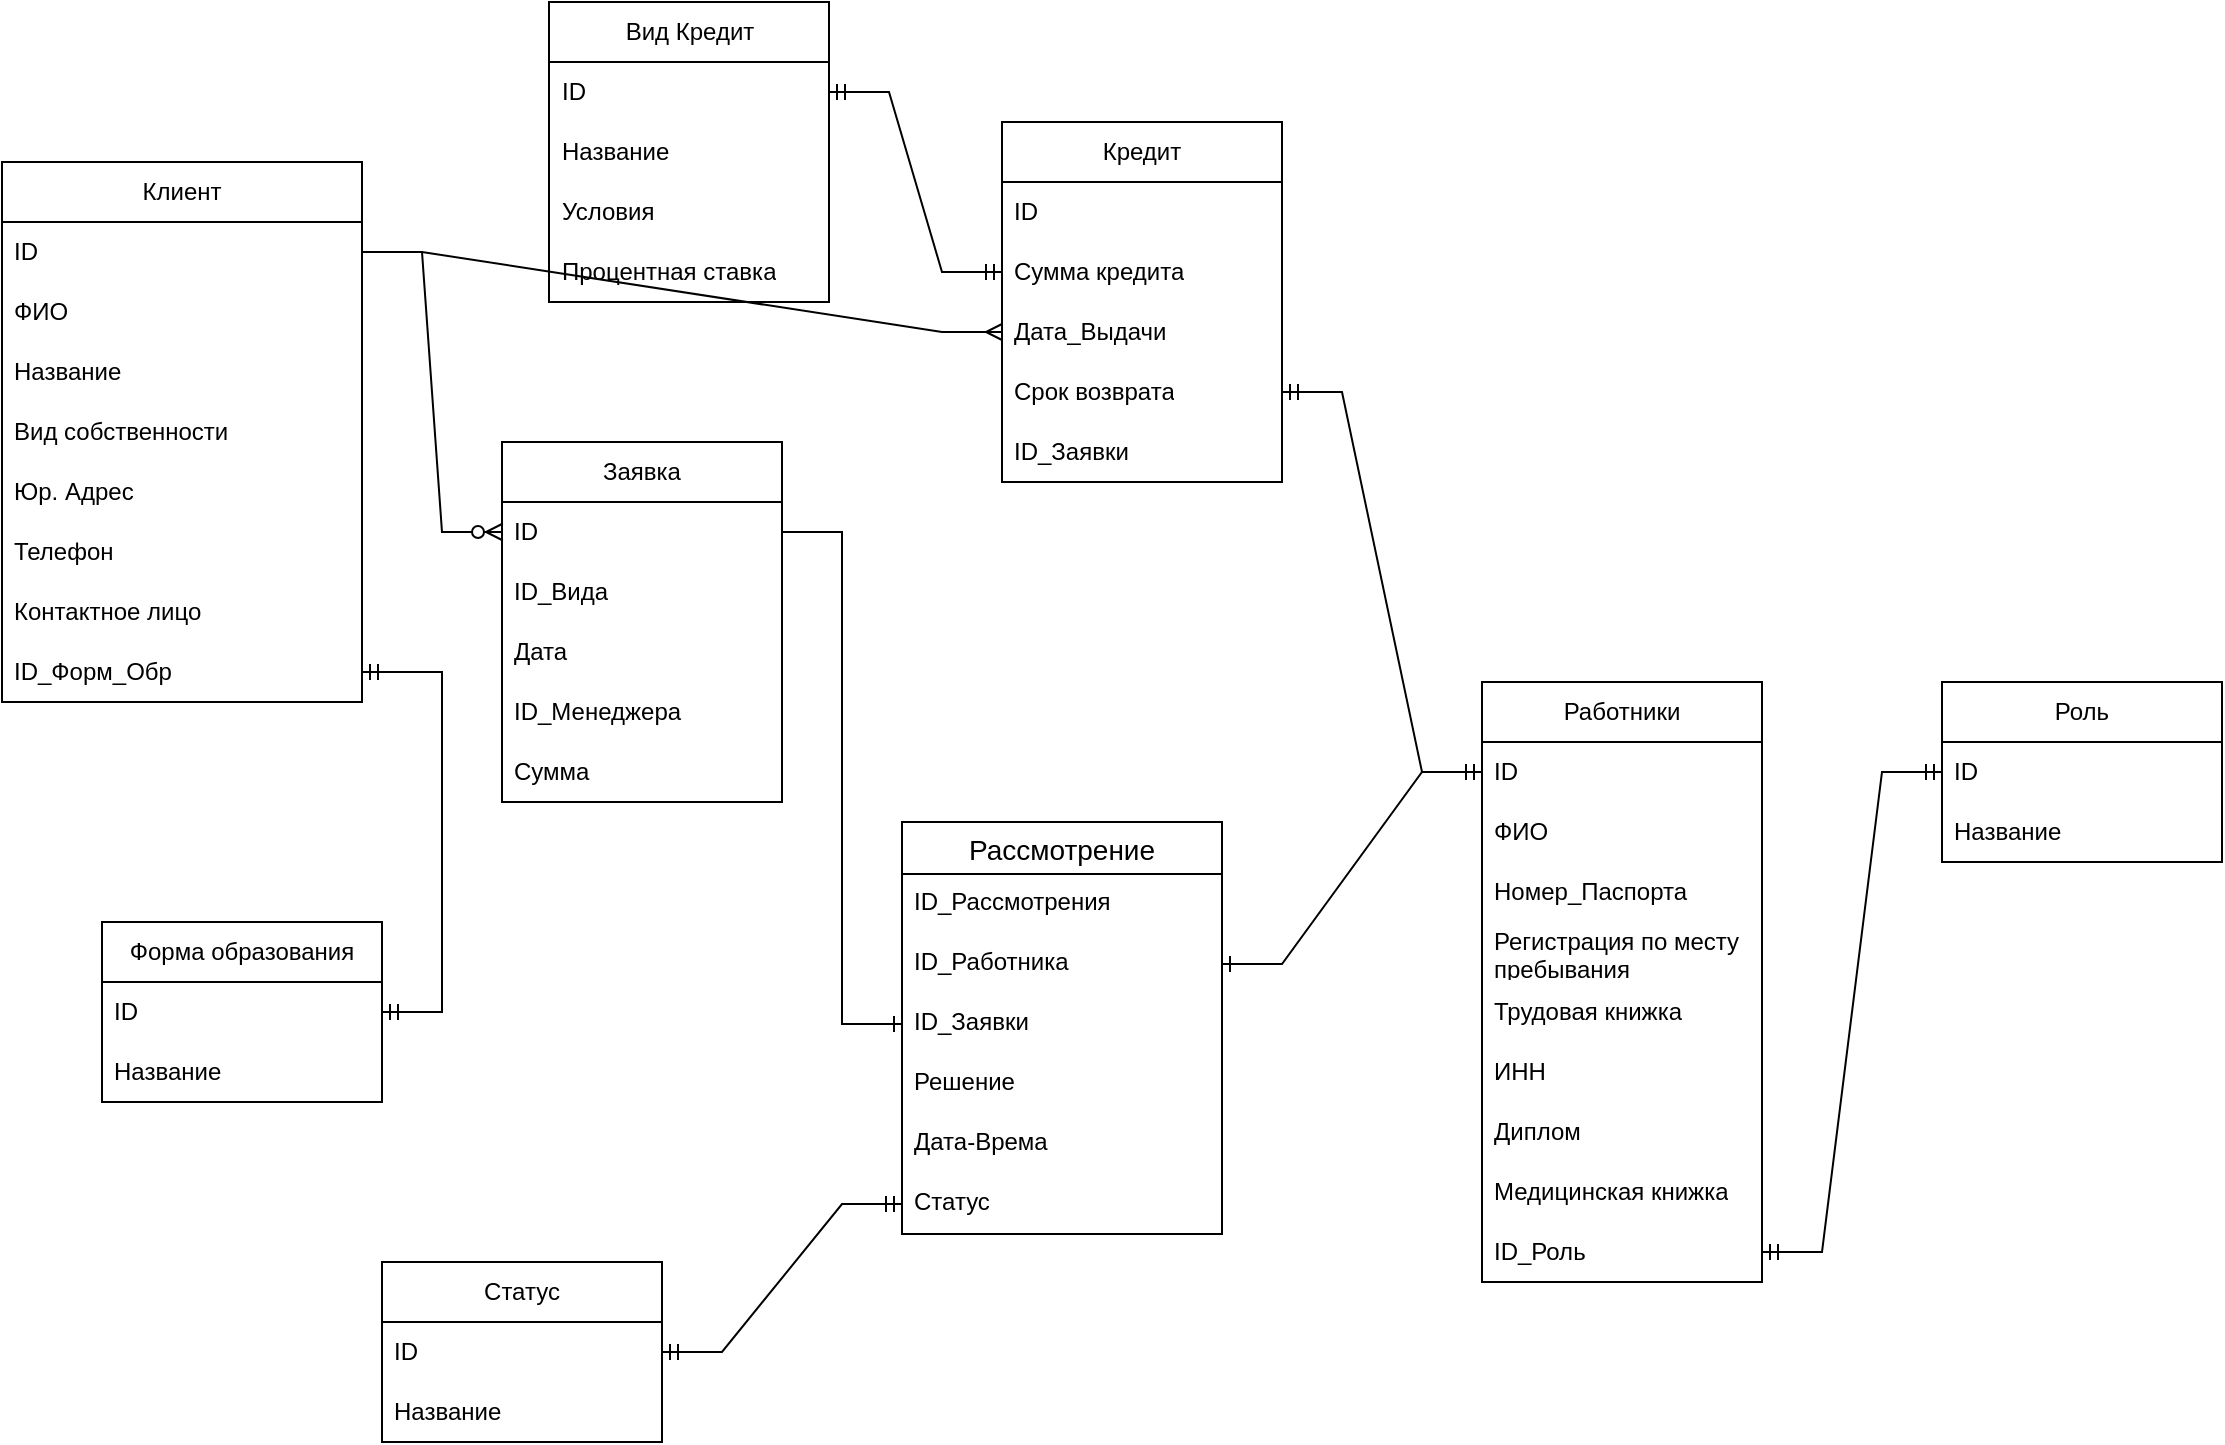 <mxfile version="21.0.7" type="device"><diagram name="Страница 1" id="rEKYT_h9-InaHs8J2oHr"><mxGraphModel dx="1633" dy="807" grid="1" gridSize="10" guides="1" tooltips="1" connect="1" arrows="1" fold="1" page="1" pageScale="1" pageWidth="827" pageHeight="1169" math="0" shadow="0"><root><mxCell id="0"/><mxCell id="1" parent="0"/><mxCell id="pKJiIYl7thrqAKzJzSIM-1" value="Клиент" style="swimlane;fontStyle=0;childLayout=stackLayout;horizontal=1;startSize=30;horizontalStack=0;resizeParent=1;resizeParentMax=0;resizeLast=0;collapsible=1;marginBottom=0;whiteSpace=wrap;html=1;" parent="1" vertex="1"><mxGeometry x="70" y="80" width="180" height="270" as="geometry"/></mxCell><mxCell id="pKJiIYl7thrqAKzJzSIM-2" value="ID" style="text;strokeColor=none;fillColor=none;align=left;verticalAlign=middle;spacingLeft=4;spacingRight=4;overflow=hidden;points=[[0,0.5],[1,0.5]];portConstraint=eastwest;rotatable=0;whiteSpace=wrap;html=1;" parent="pKJiIYl7thrqAKzJzSIM-1" vertex="1"><mxGeometry y="30" width="180" height="30" as="geometry"/></mxCell><mxCell id="pKJiIYl7thrqAKzJzSIM-3" value="ФИО&lt;span style=&quot;white-space: pre;&quot;&gt;&#9;&lt;/span&gt;" style="text;strokeColor=none;fillColor=none;align=left;verticalAlign=middle;spacingLeft=4;spacingRight=4;overflow=hidden;points=[[0,0.5],[1,0.5]];portConstraint=eastwest;rotatable=0;whiteSpace=wrap;html=1;" parent="pKJiIYl7thrqAKzJzSIM-1" vertex="1"><mxGeometry y="60" width="180" height="30" as="geometry"/></mxCell><mxCell id="pKJiIYl7thrqAKzJzSIM-4" value="Название" style="text;strokeColor=none;fillColor=none;align=left;verticalAlign=middle;spacingLeft=4;spacingRight=4;overflow=hidden;points=[[0,0.5],[1,0.5]];portConstraint=eastwest;rotatable=0;whiteSpace=wrap;html=1;" parent="pKJiIYl7thrqAKzJzSIM-1" vertex="1"><mxGeometry y="90" width="180" height="30" as="geometry"/></mxCell><mxCell id="pKJiIYl7thrqAKzJzSIM-5" value="Вид собственности" style="text;strokeColor=none;fillColor=none;align=left;verticalAlign=middle;spacingLeft=4;spacingRight=4;overflow=hidden;points=[[0,0.5],[1,0.5]];portConstraint=eastwest;rotatable=0;whiteSpace=wrap;html=1;" parent="pKJiIYl7thrqAKzJzSIM-1" vertex="1"><mxGeometry y="120" width="180" height="30" as="geometry"/></mxCell><mxCell id="pKJiIYl7thrqAKzJzSIM-6" value="Юр. Адрес" style="text;strokeColor=none;fillColor=none;align=left;verticalAlign=middle;spacingLeft=4;spacingRight=4;overflow=hidden;points=[[0,0.5],[1,0.5]];portConstraint=eastwest;rotatable=0;whiteSpace=wrap;html=1;" parent="pKJiIYl7thrqAKzJzSIM-1" vertex="1"><mxGeometry y="150" width="180" height="30" as="geometry"/></mxCell><mxCell id="pKJiIYl7thrqAKzJzSIM-7" value="Телефон" style="text;strokeColor=none;fillColor=none;align=left;verticalAlign=middle;spacingLeft=4;spacingRight=4;overflow=hidden;points=[[0,0.5],[1,0.5]];portConstraint=eastwest;rotatable=0;whiteSpace=wrap;html=1;" parent="pKJiIYl7thrqAKzJzSIM-1" vertex="1"><mxGeometry y="180" width="180" height="30" as="geometry"/></mxCell><mxCell id="pKJiIYl7thrqAKzJzSIM-8" value="Контактное лицо" style="text;strokeColor=none;fillColor=none;align=left;verticalAlign=middle;spacingLeft=4;spacingRight=4;overflow=hidden;points=[[0,0.5],[1,0.5]];portConstraint=eastwest;rotatable=0;whiteSpace=wrap;html=1;" parent="pKJiIYl7thrqAKzJzSIM-1" vertex="1"><mxGeometry y="210" width="180" height="30" as="geometry"/></mxCell><mxCell id="E73MDuhmEdLLGCTvt32D-2" value="ID_Форм_Обр" style="text;strokeColor=none;fillColor=none;align=left;verticalAlign=middle;spacingLeft=4;spacingRight=4;overflow=hidden;points=[[0,0.5],[1,0.5]];portConstraint=eastwest;rotatable=0;whiteSpace=wrap;html=1;" parent="pKJiIYl7thrqAKzJzSIM-1" vertex="1"><mxGeometry y="240" width="180" height="30" as="geometry"/></mxCell><mxCell id="pKJiIYl7thrqAKzJzSIM-9" value="Вид Кредит" style="swimlane;fontStyle=0;childLayout=stackLayout;horizontal=1;startSize=30;horizontalStack=0;resizeParent=1;resizeParentMax=0;resizeLast=0;collapsible=1;marginBottom=0;whiteSpace=wrap;html=1;" parent="1" vertex="1"><mxGeometry x="343.5" width="140" height="150" as="geometry"/></mxCell><mxCell id="pKJiIYl7thrqAKzJzSIM-10" value="ID" style="text;strokeColor=none;fillColor=none;align=left;verticalAlign=middle;spacingLeft=4;spacingRight=4;overflow=hidden;points=[[0,0.5],[1,0.5]];portConstraint=eastwest;rotatable=0;whiteSpace=wrap;html=1;" parent="pKJiIYl7thrqAKzJzSIM-9" vertex="1"><mxGeometry y="30" width="140" height="30" as="geometry"/></mxCell><mxCell id="pKJiIYl7thrqAKzJzSIM-11" value="Название" style="text;strokeColor=none;fillColor=none;align=left;verticalAlign=middle;spacingLeft=4;spacingRight=4;overflow=hidden;points=[[0,0.5],[1,0.5]];portConstraint=eastwest;rotatable=0;whiteSpace=wrap;html=1;" parent="pKJiIYl7thrqAKzJzSIM-9" vertex="1"><mxGeometry y="60" width="140" height="30" as="geometry"/></mxCell><mxCell id="pKJiIYl7thrqAKzJzSIM-12" value="Условия" style="text;strokeColor=none;fillColor=none;align=left;verticalAlign=middle;spacingLeft=4;spacingRight=4;overflow=hidden;points=[[0,0.5],[1,0.5]];portConstraint=eastwest;rotatable=0;whiteSpace=wrap;html=1;" parent="pKJiIYl7thrqAKzJzSIM-9" vertex="1"><mxGeometry y="90" width="140" height="30" as="geometry"/></mxCell><mxCell id="pKJiIYl7thrqAKzJzSIM-13" value="Процентная ставка" style="text;strokeColor=none;fillColor=none;align=left;verticalAlign=middle;spacingLeft=4;spacingRight=4;overflow=hidden;points=[[0,0.5],[1,0.5]];portConstraint=eastwest;rotatable=0;whiteSpace=wrap;html=1;" parent="pKJiIYl7thrqAKzJzSIM-9" vertex="1"><mxGeometry y="120" width="140" height="30" as="geometry"/></mxCell><mxCell id="pKJiIYl7thrqAKzJzSIM-16" value="Кредит" style="swimlane;fontStyle=0;childLayout=stackLayout;horizontal=1;startSize=30;horizontalStack=0;resizeParent=1;resizeParentMax=0;resizeLast=0;collapsible=1;marginBottom=0;whiteSpace=wrap;html=1;" parent="1" vertex="1"><mxGeometry x="570" y="60" width="140" height="180" as="geometry"/></mxCell><mxCell id="pKJiIYl7thrqAKzJzSIM-17" value="ID" style="text;strokeColor=none;fillColor=none;align=left;verticalAlign=middle;spacingLeft=4;spacingRight=4;overflow=hidden;points=[[0,0.5],[1,0.5]];portConstraint=eastwest;rotatable=0;whiteSpace=wrap;html=1;" parent="pKJiIYl7thrqAKzJzSIM-16" vertex="1"><mxGeometry y="30" width="140" height="30" as="geometry"/></mxCell><mxCell id="pKJiIYl7thrqAKzJzSIM-19" value="Сумма кредита" style="text;strokeColor=none;fillColor=none;align=left;verticalAlign=middle;spacingLeft=4;spacingRight=4;overflow=hidden;points=[[0,0.5],[1,0.5]];portConstraint=eastwest;rotatable=0;whiteSpace=wrap;html=1;" parent="pKJiIYl7thrqAKzJzSIM-16" vertex="1"><mxGeometry y="60" width="140" height="30" as="geometry"/></mxCell><mxCell id="pKJiIYl7thrqAKzJzSIM-21" value="Дата_Выдачи" style="text;strokeColor=none;fillColor=none;align=left;verticalAlign=middle;spacingLeft=4;spacingRight=4;overflow=hidden;points=[[0,0.5],[1,0.5]];portConstraint=eastwest;rotatable=0;whiteSpace=wrap;html=1;" parent="pKJiIYl7thrqAKzJzSIM-16" vertex="1"><mxGeometry y="90" width="140" height="30" as="geometry"/></mxCell><mxCell id="pKJiIYl7thrqAKzJzSIM-14" value="Срок возврата" style="text;strokeColor=none;fillColor=none;align=left;verticalAlign=middle;spacingLeft=4;spacingRight=4;overflow=hidden;points=[[0,0.5],[1,0.5]];portConstraint=eastwest;rotatable=0;whiteSpace=wrap;html=1;" parent="pKJiIYl7thrqAKzJzSIM-16" vertex="1"><mxGeometry y="120" width="140" height="30" as="geometry"/></mxCell><mxCell id="E73MDuhmEdLLGCTvt32D-1" value="ID_Заявки" style="text;strokeColor=none;fillColor=none;align=left;verticalAlign=middle;spacingLeft=4;spacingRight=4;overflow=hidden;points=[[0,0.5],[1,0.5]];portConstraint=eastwest;rotatable=0;whiteSpace=wrap;html=1;" parent="pKJiIYl7thrqAKzJzSIM-16" vertex="1"><mxGeometry y="150" width="140" height="30" as="geometry"/></mxCell><mxCell id="pKJiIYl7thrqAKzJzSIM-22" value="Заявка" style="swimlane;fontStyle=0;childLayout=stackLayout;horizontal=1;startSize=30;horizontalStack=0;resizeParent=1;resizeParentMax=0;resizeLast=0;collapsible=1;marginBottom=0;whiteSpace=wrap;html=1;" parent="1" vertex="1"><mxGeometry x="320" y="220" width="140" height="180" as="geometry"/></mxCell><mxCell id="pKJiIYl7thrqAKzJzSIM-23" value="ID" style="text;strokeColor=none;fillColor=none;align=left;verticalAlign=middle;spacingLeft=4;spacingRight=4;overflow=hidden;points=[[0,0.5],[1,0.5]];portConstraint=eastwest;rotatable=0;whiteSpace=wrap;html=1;" parent="pKJiIYl7thrqAKzJzSIM-22" vertex="1"><mxGeometry y="30" width="140" height="30" as="geometry"/></mxCell><mxCell id="E73MDuhmEdLLGCTvt32D-6" value="ID_Вида" style="text;strokeColor=none;fillColor=none;align=left;verticalAlign=middle;spacingLeft=4;spacingRight=4;overflow=hidden;points=[[0,0.5],[1,0.5]];portConstraint=eastwest;rotatable=0;whiteSpace=wrap;html=1;" parent="pKJiIYl7thrqAKzJzSIM-22" vertex="1"><mxGeometry y="60" width="140" height="30" as="geometry"/></mxCell><mxCell id="E73MDuhmEdLLGCTvt32D-7" value="Дата" style="text;strokeColor=none;fillColor=none;align=left;verticalAlign=middle;spacingLeft=4;spacingRight=4;overflow=hidden;points=[[0,0.5],[1,0.5]];portConstraint=eastwest;rotatable=0;whiteSpace=wrap;html=1;" parent="pKJiIYl7thrqAKzJzSIM-22" vertex="1"><mxGeometry y="90" width="140" height="30" as="geometry"/></mxCell><mxCell id="E73MDuhmEdLLGCTvt32D-8" value="ID_Менеджера" style="text;strokeColor=none;fillColor=none;align=left;verticalAlign=middle;spacingLeft=4;spacingRight=4;overflow=hidden;points=[[0,0.5],[1,0.5]];portConstraint=eastwest;rotatable=0;whiteSpace=wrap;html=1;" parent="pKJiIYl7thrqAKzJzSIM-22" vertex="1"><mxGeometry y="120" width="140" height="30" as="geometry"/></mxCell><mxCell id="E73MDuhmEdLLGCTvt32D-9" value="Сумма" style="text;strokeColor=none;fillColor=none;align=left;verticalAlign=middle;spacingLeft=4;spacingRight=4;overflow=hidden;points=[[0,0.5],[1,0.5]];portConstraint=eastwest;rotatable=0;whiteSpace=wrap;html=1;" parent="pKJiIYl7thrqAKzJzSIM-22" vertex="1"><mxGeometry y="150" width="140" height="30" as="geometry"/></mxCell><mxCell id="pKJiIYl7thrqAKzJzSIM-26" value="Работники" style="swimlane;fontStyle=0;childLayout=stackLayout;horizontal=1;startSize=30;horizontalStack=0;resizeParent=1;resizeParentMax=0;resizeLast=0;collapsible=1;marginBottom=0;whiteSpace=wrap;html=1;" parent="1" vertex="1"><mxGeometry x="810" y="340" width="140" height="300" as="geometry"/></mxCell><mxCell id="pKJiIYl7thrqAKzJzSIM-27" value="ID" style="text;strokeColor=none;fillColor=none;align=left;verticalAlign=middle;spacingLeft=4;spacingRight=4;overflow=hidden;points=[[0,0.5],[1,0.5]];portConstraint=eastwest;rotatable=0;whiteSpace=wrap;html=1;" parent="pKJiIYl7thrqAKzJzSIM-26" vertex="1"><mxGeometry y="30" width="140" height="30" as="geometry"/></mxCell><mxCell id="pKJiIYl7thrqAKzJzSIM-28" value="ФИО" style="text;strokeColor=none;fillColor=none;align=left;verticalAlign=middle;spacingLeft=4;spacingRight=4;overflow=hidden;points=[[0,0.5],[1,0.5]];portConstraint=eastwest;rotatable=0;whiteSpace=wrap;html=1;" parent="pKJiIYl7thrqAKzJzSIM-26" vertex="1"><mxGeometry y="60" width="140" height="30" as="geometry"/></mxCell><mxCell id="pKJiIYl7thrqAKzJzSIM-29" value="Номер_Паспорта" style="text;strokeColor=none;fillColor=none;align=left;verticalAlign=middle;spacingLeft=4;spacingRight=4;overflow=hidden;points=[[0,0.5],[1,0.5]];portConstraint=eastwest;rotatable=0;whiteSpace=wrap;html=1;" parent="pKJiIYl7thrqAKzJzSIM-26" vertex="1"><mxGeometry y="90" width="140" height="30" as="geometry"/></mxCell><mxCell id="pKJiIYl7thrqAKzJzSIM-44" value="Регистрация по месту пребывания" style="text;strokeColor=none;fillColor=none;align=left;verticalAlign=middle;spacingLeft=4;spacingRight=4;overflow=hidden;points=[[0,0.5],[1,0.5]];portConstraint=eastwest;rotatable=0;whiteSpace=wrap;html=1;" parent="pKJiIYl7thrqAKzJzSIM-26" vertex="1"><mxGeometry y="120" width="140" height="30" as="geometry"/></mxCell><mxCell id="pKJiIYl7thrqAKzJzSIM-45" value="Трудовая книжка" style="text;strokeColor=none;fillColor=none;align=left;verticalAlign=middle;spacingLeft=4;spacingRight=4;overflow=hidden;points=[[0,0.5],[1,0.5]];portConstraint=eastwest;rotatable=0;whiteSpace=wrap;html=1;" parent="pKJiIYl7thrqAKzJzSIM-26" vertex="1"><mxGeometry y="150" width="140" height="30" as="geometry"/></mxCell><mxCell id="pKJiIYl7thrqAKzJzSIM-46" value="ИНН" style="text;strokeColor=none;fillColor=none;align=left;verticalAlign=middle;spacingLeft=4;spacingRight=4;overflow=hidden;points=[[0,0.5],[1,0.5]];portConstraint=eastwest;rotatable=0;whiteSpace=wrap;html=1;" parent="pKJiIYl7thrqAKzJzSIM-26" vertex="1"><mxGeometry y="180" width="140" height="30" as="geometry"/></mxCell><mxCell id="pKJiIYl7thrqAKzJzSIM-47" value="Диплом" style="text;strokeColor=none;fillColor=none;align=left;verticalAlign=middle;spacingLeft=4;spacingRight=4;overflow=hidden;points=[[0,0.5],[1,0.5]];portConstraint=eastwest;rotatable=0;whiteSpace=wrap;html=1;" parent="pKJiIYl7thrqAKzJzSIM-26" vertex="1"><mxGeometry y="210" width="140" height="30" as="geometry"/></mxCell><mxCell id="pKJiIYl7thrqAKzJzSIM-48" value="Медицинская книжка" style="text;strokeColor=none;fillColor=none;align=left;verticalAlign=middle;spacingLeft=4;spacingRight=4;overflow=hidden;points=[[0,0.5],[1,0.5]];portConstraint=eastwest;rotatable=0;whiteSpace=wrap;html=1;" parent="pKJiIYl7thrqAKzJzSIM-26" vertex="1"><mxGeometry y="240" width="140" height="30" as="geometry"/></mxCell><mxCell id="E73MDuhmEdLLGCTvt32D-16" value="ID_Роль" style="text;strokeColor=none;fillColor=none;align=left;verticalAlign=middle;spacingLeft=4;spacingRight=4;overflow=hidden;points=[[0,0.5],[1,0.5]];portConstraint=eastwest;rotatable=0;whiteSpace=wrap;html=1;" parent="pKJiIYl7thrqAKzJzSIM-26" vertex="1"><mxGeometry y="270" width="140" height="30" as="geometry"/></mxCell><mxCell id="pKJiIYl7thrqAKzJzSIM-50" value="" style="edgeStyle=entityRelationEdgeStyle;fontSize=12;html=1;endArrow=ERmandOne;startArrow=ERmandOne;rounded=0;" parent="1" source="pKJiIYl7thrqAKzJzSIM-10" edge="1"><mxGeometry width="100" height="100" relative="1" as="geometry"><mxPoint x="490" y="240" as="sourcePoint"/><mxPoint x="570" y="135" as="targetPoint"/></mxGeometry></mxCell><mxCell id="pKJiIYl7thrqAKzJzSIM-52" value="Рассмотрение" style="swimlane;fontStyle=0;childLayout=stackLayout;horizontal=1;startSize=26;horizontalStack=0;resizeParent=1;resizeParentMax=0;resizeLast=0;collapsible=1;marginBottom=0;align=center;fontSize=14;" parent="1" vertex="1"><mxGeometry x="520" y="410" width="160" height="206" as="geometry"/></mxCell><mxCell id="pKJiIYl7thrqAKzJzSIM-54" value="ID_Рассмотрения" style="text;strokeColor=none;fillColor=none;spacingLeft=4;spacingRight=4;overflow=hidden;rotatable=0;points=[[0,0.5],[1,0.5]];portConstraint=eastwest;fontSize=12;" parent="pKJiIYl7thrqAKzJzSIM-52" vertex="1"><mxGeometry y="26" width="160" height="30" as="geometry"/></mxCell><mxCell id="pKJiIYl7thrqAKzJzSIM-55" value="ID_Работника" style="text;strokeColor=none;fillColor=none;spacingLeft=4;spacingRight=4;overflow=hidden;rotatable=0;points=[[0,0.5],[1,0.5]];portConstraint=eastwest;fontSize=12;" parent="pKJiIYl7thrqAKzJzSIM-52" vertex="1"><mxGeometry y="56" width="160" height="30" as="geometry"/></mxCell><mxCell id="pKJiIYl7thrqAKzJzSIM-53" value="ID_Заявки" style="text;strokeColor=none;fillColor=none;spacingLeft=4;spacingRight=4;overflow=hidden;rotatable=0;points=[[0,0.5],[1,0.5]];portConstraint=eastwest;fontSize=12;" parent="pKJiIYl7thrqAKzJzSIM-52" vertex="1"><mxGeometry y="86" width="160" height="30" as="geometry"/></mxCell><mxCell id="pKJiIYl7thrqAKzJzSIM-63" value="Решение" style="text;strokeColor=none;fillColor=none;spacingLeft=4;spacingRight=4;overflow=hidden;rotatable=0;points=[[0,0.5],[1,0.5]];portConstraint=eastwest;fontSize=12;" parent="pKJiIYl7thrqAKzJzSIM-52" vertex="1"><mxGeometry y="116" width="160" height="30" as="geometry"/></mxCell><mxCell id="E73MDuhmEdLLGCTvt32D-10" value="Дата-Врема" style="text;strokeColor=none;fillColor=none;spacingLeft=4;spacingRight=4;overflow=hidden;rotatable=0;points=[[0,0.5],[1,0.5]];portConstraint=eastwest;fontSize=12;" parent="pKJiIYl7thrqAKzJzSIM-52" vertex="1"><mxGeometry y="146" width="160" height="30" as="geometry"/></mxCell><mxCell id="E73MDuhmEdLLGCTvt32D-11" value="Статус" style="text;strokeColor=none;fillColor=none;spacingLeft=4;spacingRight=4;overflow=hidden;rotatable=0;points=[[0,0.5],[1,0.5]];portConstraint=eastwest;fontSize=12;" parent="pKJiIYl7thrqAKzJzSIM-52" vertex="1"><mxGeometry y="176" width="160" height="30" as="geometry"/></mxCell><mxCell id="pKJiIYl7thrqAKzJzSIM-57" value="" style="edgeStyle=entityRelationEdgeStyle;fontSize=12;html=1;endArrow=ERmandOne;startArrow=ERmandOne;rounded=0;" parent="1" target="pKJiIYl7thrqAKzJzSIM-27" edge="1"><mxGeometry width="100" height="100" relative="1" as="geometry"><mxPoint x="710" y="195" as="sourcePoint"/><mxPoint x="550" y="350" as="targetPoint"/></mxGeometry></mxCell><mxCell id="pKJiIYl7thrqAKzJzSIM-58" value="" style="edgeStyle=entityRelationEdgeStyle;fontSize=12;html=1;endArrow=ERmany;rounded=0;exitX=1;exitY=0.5;exitDx=0;exitDy=0;" parent="1" source="pKJiIYl7thrqAKzJzSIM-2" edge="1"><mxGeometry width="100" height="100" relative="1" as="geometry"><mxPoint x="520" y="300" as="sourcePoint"/><mxPoint x="570" y="165" as="targetPoint"/></mxGeometry></mxCell><mxCell id="pKJiIYl7thrqAKzJzSIM-59" value="" style="edgeStyle=entityRelationEdgeStyle;fontSize=12;html=1;endArrow=ERzeroToMany;endFill=1;rounded=0;" parent="1" source="pKJiIYl7thrqAKzJzSIM-2" target="pKJiIYl7thrqAKzJzSIM-23" edge="1"><mxGeometry width="100" height="100" relative="1" as="geometry"><mxPoint x="210" y="220" as="sourcePoint"/><mxPoint x="310" y="120" as="targetPoint"/></mxGeometry></mxCell><mxCell id="pKJiIYl7thrqAKzJzSIM-60" value="" style="edgeStyle=entityRelationEdgeStyle;fontSize=12;html=1;endArrow=ERone;endFill=1;rounded=0;" parent="1" source="pKJiIYl7thrqAKzJzSIM-27" target="pKJiIYl7thrqAKzJzSIM-55" edge="1"><mxGeometry width="100" height="100" relative="1" as="geometry"><mxPoint x="500" y="680" as="sourcePoint"/><mxPoint x="600" y="580" as="targetPoint"/></mxGeometry></mxCell><mxCell id="pKJiIYl7thrqAKzJzSIM-61" value="" style="edgeStyle=entityRelationEdgeStyle;fontSize=12;html=1;endArrow=ERone;endFill=1;rounded=0;" parent="1" source="pKJiIYl7thrqAKzJzSIM-23" target="pKJiIYl7thrqAKzJzSIM-53" edge="1"><mxGeometry width="100" height="100" relative="1" as="geometry"><mxPoint x="390" y="430" as="sourcePoint"/><mxPoint x="490" y="330" as="targetPoint"/></mxGeometry></mxCell><mxCell id="E73MDuhmEdLLGCTvt32D-12" value="Роль" style="swimlane;fontStyle=0;childLayout=stackLayout;horizontal=1;startSize=30;horizontalStack=0;resizeParent=1;resizeParentMax=0;resizeLast=0;collapsible=1;marginBottom=0;whiteSpace=wrap;html=1;" parent="1" vertex="1"><mxGeometry x="1040" y="340" width="140" height="90" as="geometry"/></mxCell><mxCell id="E73MDuhmEdLLGCTvt32D-13" value="ID" style="text;strokeColor=none;fillColor=none;align=left;verticalAlign=middle;spacingLeft=4;spacingRight=4;overflow=hidden;points=[[0,0.5],[1,0.5]];portConstraint=eastwest;rotatable=0;whiteSpace=wrap;html=1;" parent="E73MDuhmEdLLGCTvt32D-12" vertex="1"><mxGeometry y="30" width="140" height="30" as="geometry"/></mxCell><mxCell id="E73MDuhmEdLLGCTvt32D-14" value="Название" style="text;strokeColor=none;fillColor=none;align=left;verticalAlign=middle;spacingLeft=4;spacingRight=4;overflow=hidden;points=[[0,0.5],[1,0.5]];portConstraint=eastwest;rotatable=0;whiteSpace=wrap;html=1;" parent="E73MDuhmEdLLGCTvt32D-12" vertex="1"><mxGeometry y="60" width="140" height="30" as="geometry"/></mxCell><mxCell id="E73MDuhmEdLLGCTvt32D-18" value="Форма образования" style="swimlane;fontStyle=0;childLayout=stackLayout;horizontal=1;startSize=30;horizontalStack=0;resizeParent=1;resizeParentMax=0;resizeLast=0;collapsible=1;marginBottom=0;whiteSpace=wrap;html=1;" parent="1" vertex="1"><mxGeometry x="120" y="460" width="140" height="90" as="geometry"/></mxCell><mxCell id="E73MDuhmEdLLGCTvt32D-19" value="ID" style="text;strokeColor=none;fillColor=none;align=left;verticalAlign=middle;spacingLeft=4;spacingRight=4;overflow=hidden;points=[[0,0.5],[1,0.5]];portConstraint=eastwest;rotatable=0;whiteSpace=wrap;html=1;" parent="E73MDuhmEdLLGCTvt32D-18" vertex="1"><mxGeometry y="30" width="140" height="30" as="geometry"/></mxCell><mxCell id="E73MDuhmEdLLGCTvt32D-20" value="Название" style="text;strokeColor=none;fillColor=none;align=left;verticalAlign=middle;spacingLeft=4;spacingRight=4;overflow=hidden;points=[[0,0.5],[1,0.5]];portConstraint=eastwest;rotatable=0;whiteSpace=wrap;html=1;" parent="E73MDuhmEdLLGCTvt32D-18" vertex="1"><mxGeometry y="60" width="140" height="30" as="geometry"/></mxCell><mxCell id="E73MDuhmEdLLGCTvt32D-22" value="" style="edgeStyle=entityRelationEdgeStyle;fontSize=12;html=1;endArrow=ERmandOne;startArrow=ERmandOne;rounded=0;entryX=1;entryY=0.5;entryDx=0;entryDy=0;" parent="1" source="E73MDuhmEdLLGCTvt32D-19" target="E73MDuhmEdLLGCTvt32D-2" edge="1"><mxGeometry width="100" height="100" relative="1" as="geometry"><mxPoint x="190" y="500" as="sourcePoint"/><mxPoint x="290" y="400" as="targetPoint"/></mxGeometry></mxCell><mxCell id="E73MDuhmEdLLGCTvt32D-25" value="" style="edgeStyle=entityRelationEdgeStyle;fontSize=12;html=1;endArrow=ERmandOne;startArrow=ERmandOne;rounded=0;exitX=1;exitY=0.5;exitDx=0;exitDy=0;" parent="1" source="E73MDuhmEdLLGCTvt32D-16" target="E73MDuhmEdLLGCTvt32D-13" edge="1"><mxGeometry width="100" height="100" relative="1" as="geometry"><mxPoint x="1100" y="840" as="sourcePoint"/><mxPoint x="1200" y="740" as="targetPoint"/></mxGeometry></mxCell><mxCell id="P63qTP2dsgObqonVG0T9-2" value="Статус" style="swimlane;fontStyle=0;childLayout=stackLayout;horizontal=1;startSize=30;horizontalStack=0;resizeParent=1;resizeParentMax=0;resizeLast=0;collapsible=1;marginBottom=0;whiteSpace=wrap;html=1;" vertex="1" parent="1"><mxGeometry x="260" y="630" width="140" height="90" as="geometry"/></mxCell><mxCell id="P63qTP2dsgObqonVG0T9-3" value="ID" style="text;strokeColor=none;fillColor=none;align=left;verticalAlign=middle;spacingLeft=4;spacingRight=4;overflow=hidden;points=[[0,0.5],[1,0.5]];portConstraint=eastwest;rotatable=0;whiteSpace=wrap;html=1;" vertex="1" parent="P63qTP2dsgObqonVG0T9-2"><mxGeometry y="30" width="140" height="30" as="geometry"/></mxCell><mxCell id="P63qTP2dsgObqonVG0T9-4" value="Название" style="text;strokeColor=none;fillColor=none;align=left;verticalAlign=middle;spacingLeft=4;spacingRight=4;overflow=hidden;points=[[0,0.5],[1,0.5]];portConstraint=eastwest;rotatable=0;whiteSpace=wrap;html=1;" vertex="1" parent="P63qTP2dsgObqonVG0T9-2"><mxGeometry y="60" width="140" height="30" as="geometry"/></mxCell><mxCell id="P63qTP2dsgObqonVG0T9-6" value="" style="edgeStyle=entityRelationEdgeStyle;fontSize=12;html=1;endArrow=ERmandOne;startArrow=ERmandOne;rounded=0;" edge="1" parent="1" source="P63qTP2dsgObqonVG0T9-3" target="E73MDuhmEdLLGCTvt32D-11"><mxGeometry width="100" height="100" relative="1" as="geometry"><mxPoint x="220" y="680" as="sourcePoint"/><mxPoint x="320" y="580" as="targetPoint"/></mxGeometry></mxCell></root></mxGraphModel></diagram></mxfile>
